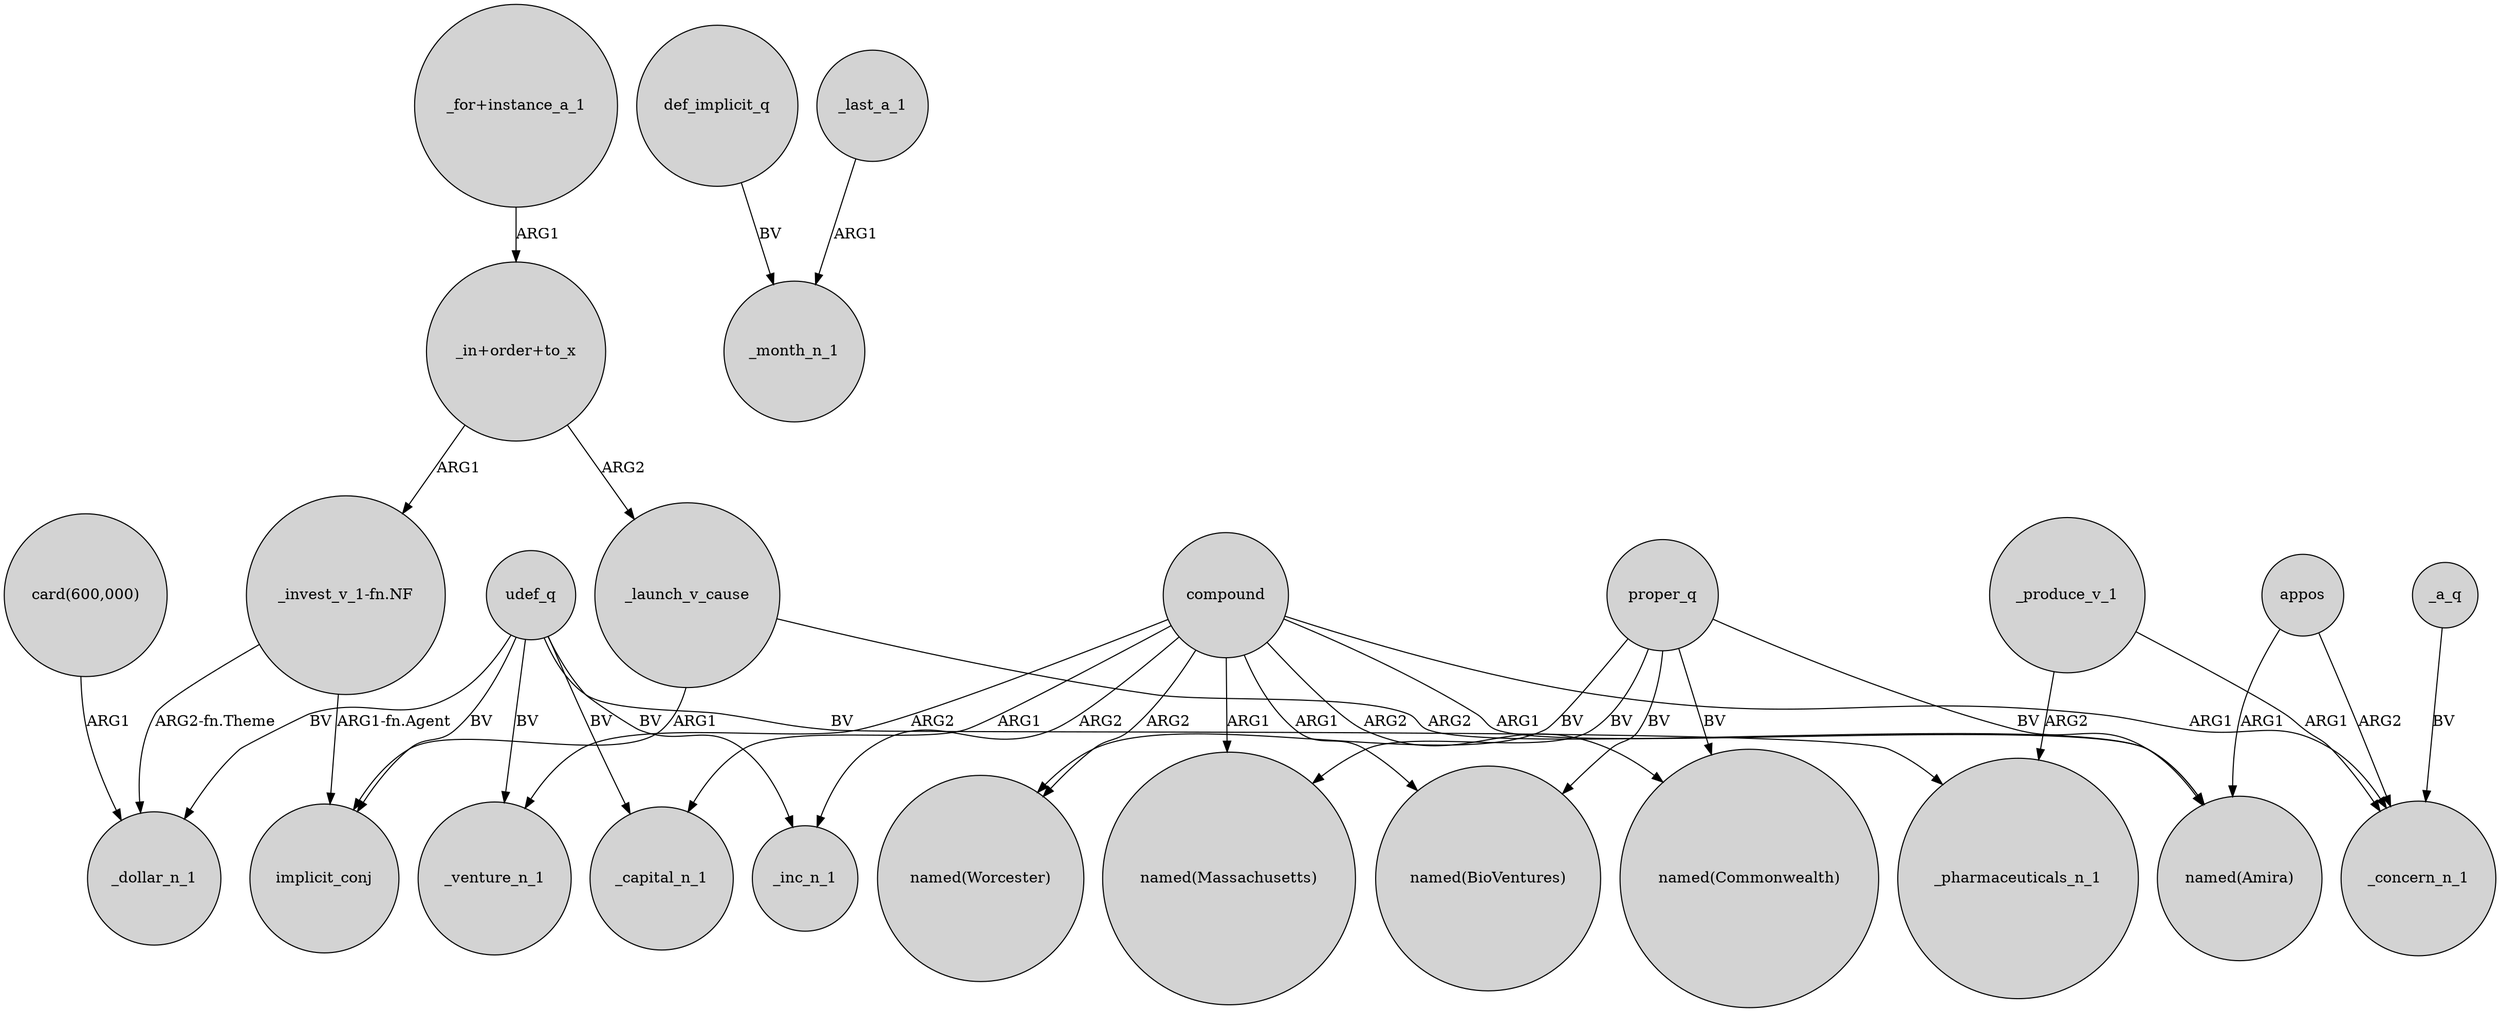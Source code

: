 digraph {
	node [shape=circle style=filled]
	compound -> _venture_n_1 [label=ARG2]
	compound -> "named(Worcester)" [label=ARG2]
	_a_q -> _concern_n_1 [label=BV]
	def_implicit_q -> _month_n_1 [label=BV]
	udef_q -> _inc_n_1 [label=BV]
	_launch_v_cause -> implicit_conj [label=ARG1]
	_produce_v_1 -> _pharmaceuticals_n_1 [label=ARG2]
	_produce_v_1 -> _concern_n_1 [label=ARG1]
	"_for+instance_a_1" -> "_in+order+to_x" [label=ARG1]
	compound -> "named(Commonwealth)" [label=ARG2]
	compound -> "named(Amira)" [label=ARG1]
	udef_q -> implicit_conj [label=BV]
	udef_q -> _venture_n_1 [label=BV]
	_launch_v_cause -> "named(Amira)" [label=ARG2]
	appos -> _concern_n_1 [label=ARG2]
	"_invest_v_1-fn.NF" -> _dollar_n_1 [label="ARG2-fn.Theme"]
	proper_q -> "named(Commonwealth)" [label=BV]
	compound -> "named(BioVentures)" [label=ARG1]
	proper_q -> "named(BioVentures)" [label=BV]
	udef_q -> _pharmaceuticals_n_1 [label=BV]
	compound -> _capital_n_1 [label=ARG1]
	"card(600,000)" -> _dollar_n_1 [label=ARG1]
	"_invest_v_1-fn.NF" -> implicit_conj [label="ARG1-fn.Agent"]
	proper_q -> "named(Amira)" [label=BV]
	proper_q -> "named(Massachusetts)" [label=BV]
	_last_a_1 -> _month_n_1 [label=ARG1]
	proper_q -> "named(Worcester)" [label=BV]
	"_in+order+to_x" -> "_invest_v_1-fn.NF" [label=ARG1]
	compound -> "named(Massachusetts)" [label=ARG1]
	appos -> "named(Amira)" [label=ARG1]
	compound -> _inc_n_1 [label=ARG2]
	compound -> _concern_n_1 [label=ARG1]
	"_in+order+to_x" -> _launch_v_cause [label=ARG2]
	udef_q -> _dollar_n_1 [label=BV]
	udef_q -> _capital_n_1 [label=BV]
}
